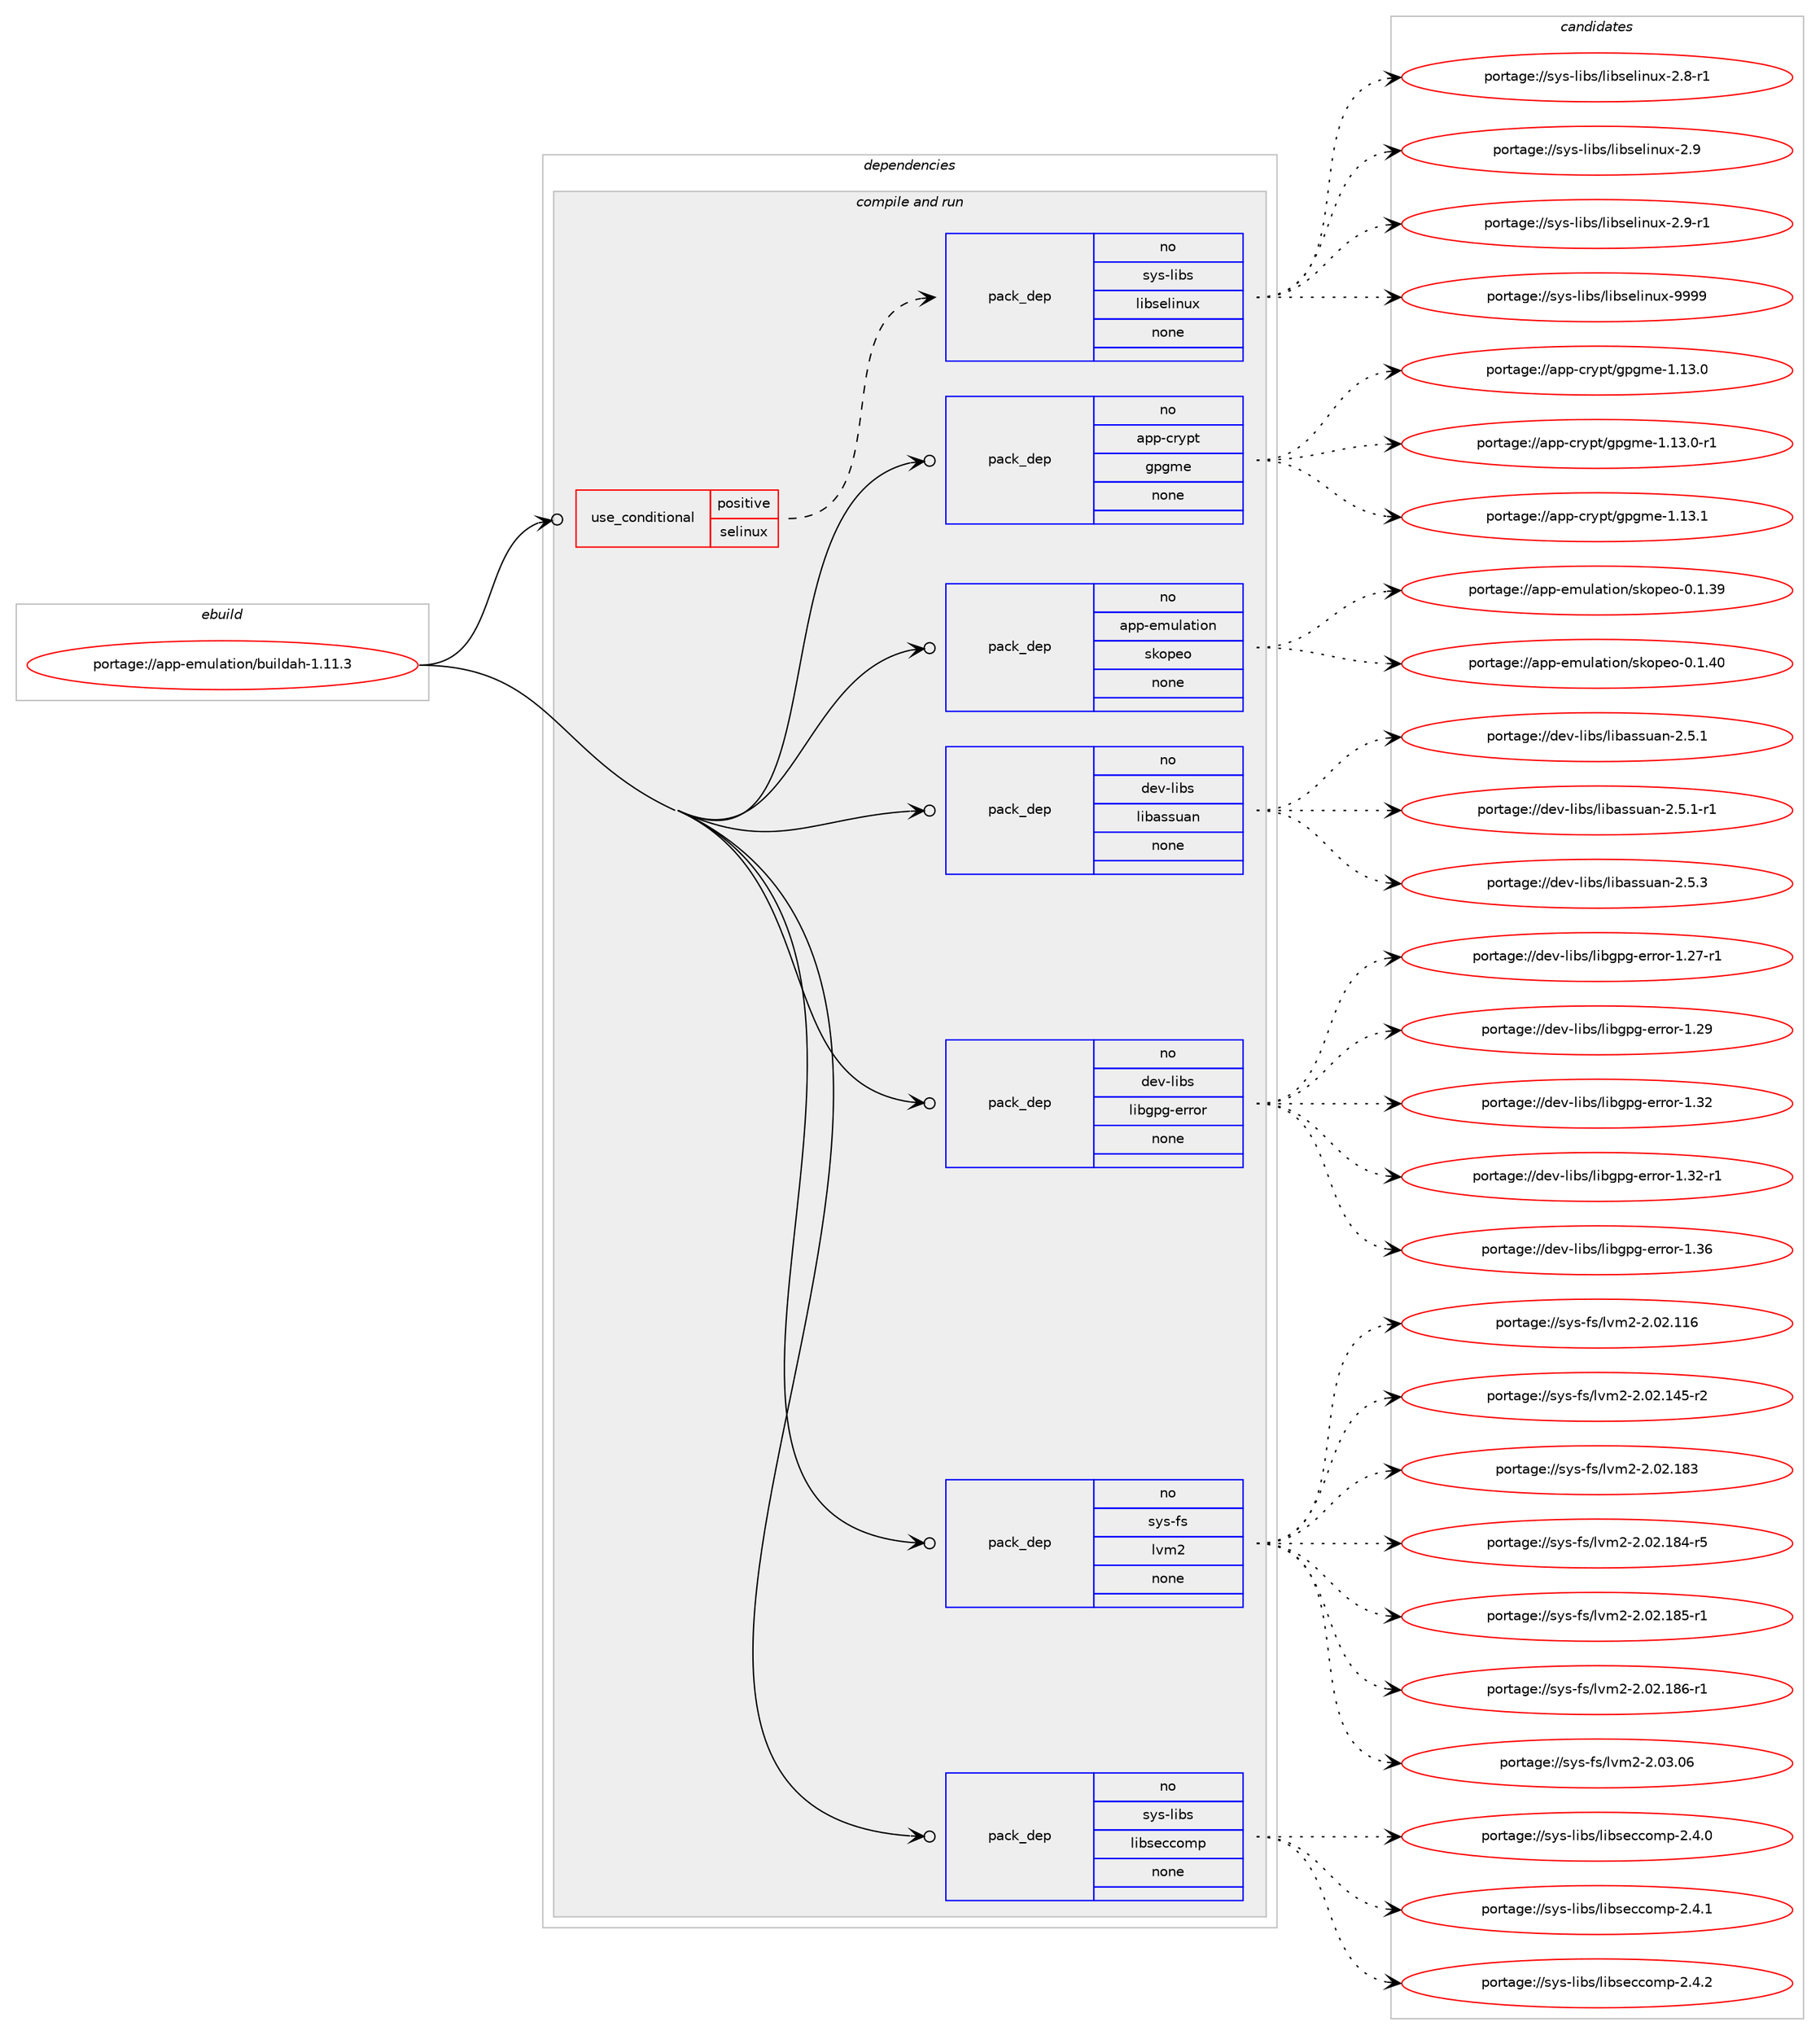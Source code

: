 digraph prolog {

# *************
# Graph options
# *************

newrank=true;
concentrate=true;
compound=true;
graph [rankdir=LR,fontname=Helvetica,fontsize=10,ranksep=1.5];#, ranksep=2.5, nodesep=0.2];
edge  [arrowhead=vee];
node  [fontname=Helvetica,fontsize=10];

# **********
# The ebuild
# **********

subgraph cluster_leftcol {
color=gray;
rank=same;
label=<<i>ebuild</i>>;
id [label="portage://app-emulation/buildah-1.11.3", color=red, width=4, href="../app-emulation/buildah-1.11.3.svg"];
}

# ****************
# The dependencies
# ****************

subgraph cluster_midcol {
color=gray;
label=<<i>dependencies</i>>;
subgraph cluster_compile {
fillcolor="#eeeeee";
style=filled;
label=<<i>compile</i>>;
}
subgraph cluster_compileandrun {
fillcolor="#eeeeee";
style=filled;
label=<<i>compile and run</i>>;
subgraph cond4570 {
dependency18932 [label=<<TABLE BORDER="0" CELLBORDER="1" CELLSPACING="0" CELLPADDING="4"><TR><TD ROWSPAN="3" CELLPADDING="10">use_conditional</TD></TR><TR><TD>positive</TD></TR><TR><TD>selinux</TD></TR></TABLE>>, shape=none, color=red];
subgraph pack14016 {
dependency18933 [label=<<TABLE BORDER="0" CELLBORDER="1" CELLSPACING="0" CELLPADDING="4" WIDTH="220"><TR><TD ROWSPAN="6" CELLPADDING="30">pack_dep</TD></TR><TR><TD WIDTH="110">no</TD></TR><TR><TD>sys-libs</TD></TR><TR><TD>libselinux</TD></TR><TR><TD>none</TD></TR><TR><TD></TD></TR></TABLE>>, shape=none, color=blue];
}
dependency18932:e -> dependency18933:w [weight=20,style="dashed",arrowhead="vee"];
}
id:e -> dependency18932:w [weight=20,style="solid",arrowhead="odotvee"];
subgraph pack14017 {
dependency18934 [label=<<TABLE BORDER="0" CELLBORDER="1" CELLSPACING="0" CELLPADDING="4" WIDTH="220"><TR><TD ROWSPAN="6" CELLPADDING="30">pack_dep</TD></TR><TR><TD WIDTH="110">no</TD></TR><TR><TD>app-crypt</TD></TR><TR><TD>gpgme</TD></TR><TR><TD>none</TD></TR><TR><TD></TD></TR></TABLE>>, shape=none, color=blue];
}
id:e -> dependency18934:w [weight=20,style="solid",arrowhead="odotvee"];
subgraph pack14018 {
dependency18935 [label=<<TABLE BORDER="0" CELLBORDER="1" CELLSPACING="0" CELLPADDING="4" WIDTH="220"><TR><TD ROWSPAN="6" CELLPADDING="30">pack_dep</TD></TR><TR><TD WIDTH="110">no</TD></TR><TR><TD>app-emulation</TD></TR><TR><TD>skopeo</TD></TR><TR><TD>none</TD></TR><TR><TD></TD></TR></TABLE>>, shape=none, color=blue];
}
id:e -> dependency18935:w [weight=20,style="solid",arrowhead="odotvee"];
subgraph pack14019 {
dependency18936 [label=<<TABLE BORDER="0" CELLBORDER="1" CELLSPACING="0" CELLPADDING="4" WIDTH="220"><TR><TD ROWSPAN="6" CELLPADDING="30">pack_dep</TD></TR><TR><TD WIDTH="110">no</TD></TR><TR><TD>dev-libs</TD></TR><TR><TD>libassuan</TD></TR><TR><TD>none</TD></TR><TR><TD></TD></TR></TABLE>>, shape=none, color=blue];
}
id:e -> dependency18936:w [weight=20,style="solid",arrowhead="odotvee"];
subgraph pack14020 {
dependency18937 [label=<<TABLE BORDER="0" CELLBORDER="1" CELLSPACING="0" CELLPADDING="4" WIDTH="220"><TR><TD ROWSPAN="6" CELLPADDING="30">pack_dep</TD></TR><TR><TD WIDTH="110">no</TD></TR><TR><TD>dev-libs</TD></TR><TR><TD>libgpg-error</TD></TR><TR><TD>none</TD></TR><TR><TD></TD></TR></TABLE>>, shape=none, color=blue];
}
id:e -> dependency18937:w [weight=20,style="solid",arrowhead="odotvee"];
subgraph pack14021 {
dependency18938 [label=<<TABLE BORDER="0" CELLBORDER="1" CELLSPACING="0" CELLPADDING="4" WIDTH="220"><TR><TD ROWSPAN="6" CELLPADDING="30">pack_dep</TD></TR><TR><TD WIDTH="110">no</TD></TR><TR><TD>sys-fs</TD></TR><TR><TD>lvm2</TD></TR><TR><TD>none</TD></TR><TR><TD></TD></TR></TABLE>>, shape=none, color=blue];
}
id:e -> dependency18938:w [weight=20,style="solid",arrowhead="odotvee"];
subgraph pack14022 {
dependency18939 [label=<<TABLE BORDER="0" CELLBORDER="1" CELLSPACING="0" CELLPADDING="4" WIDTH="220"><TR><TD ROWSPAN="6" CELLPADDING="30">pack_dep</TD></TR><TR><TD WIDTH="110">no</TD></TR><TR><TD>sys-libs</TD></TR><TR><TD>libseccomp</TD></TR><TR><TD>none</TD></TR><TR><TD></TD></TR></TABLE>>, shape=none, color=blue];
}
id:e -> dependency18939:w [weight=20,style="solid",arrowhead="odotvee"];
}
subgraph cluster_run {
fillcolor="#eeeeee";
style=filled;
label=<<i>run</i>>;
}
}

# **************
# The candidates
# **************

subgraph cluster_choices {
rank=same;
color=gray;
label=<<i>candidates</i>>;

subgraph choice14016 {
color=black;
nodesep=1;
choiceportage11512111545108105981154710810598115101108105110117120455046564511449 [label="portage://sys-libs/libselinux-2.8-r1", color=red, width=4,href="../sys-libs/libselinux-2.8-r1.svg"];
choiceportage1151211154510810598115471081059811510110810511011712045504657 [label="portage://sys-libs/libselinux-2.9", color=red, width=4,href="../sys-libs/libselinux-2.9.svg"];
choiceportage11512111545108105981154710810598115101108105110117120455046574511449 [label="portage://sys-libs/libselinux-2.9-r1", color=red, width=4,href="../sys-libs/libselinux-2.9-r1.svg"];
choiceportage115121115451081059811547108105981151011081051101171204557575757 [label="portage://sys-libs/libselinux-9999", color=red, width=4,href="../sys-libs/libselinux-9999.svg"];
dependency18933:e -> choiceportage11512111545108105981154710810598115101108105110117120455046564511449:w [style=dotted,weight="100"];
dependency18933:e -> choiceportage1151211154510810598115471081059811510110810511011712045504657:w [style=dotted,weight="100"];
dependency18933:e -> choiceportage11512111545108105981154710810598115101108105110117120455046574511449:w [style=dotted,weight="100"];
dependency18933:e -> choiceportage115121115451081059811547108105981151011081051101171204557575757:w [style=dotted,weight="100"];
}
subgraph choice14017 {
color=black;
nodesep=1;
choiceportage9711211245991141211121164710311210310910145494649514648 [label="portage://app-crypt/gpgme-1.13.0", color=red, width=4,href="../app-crypt/gpgme-1.13.0.svg"];
choiceportage97112112459911412111211647103112103109101454946495146484511449 [label="portage://app-crypt/gpgme-1.13.0-r1", color=red, width=4,href="../app-crypt/gpgme-1.13.0-r1.svg"];
choiceportage9711211245991141211121164710311210310910145494649514649 [label="portage://app-crypt/gpgme-1.13.1", color=red, width=4,href="../app-crypt/gpgme-1.13.1.svg"];
dependency18934:e -> choiceportage9711211245991141211121164710311210310910145494649514648:w [style=dotted,weight="100"];
dependency18934:e -> choiceportage97112112459911412111211647103112103109101454946495146484511449:w [style=dotted,weight="100"];
dependency18934:e -> choiceportage9711211245991141211121164710311210310910145494649514649:w [style=dotted,weight="100"];
}
subgraph choice14018 {
color=black;
nodesep=1;
choiceportage9711211245101109117108971161051111104711510711111210111145484649465157 [label="portage://app-emulation/skopeo-0.1.39", color=red, width=4,href="../app-emulation/skopeo-0.1.39.svg"];
choiceportage9711211245101109117108971161051111104711510711111210111145484649465248 [label="portage://app-emulation/skopeo-0.1.40", color=red, width=4,href="../app-emulation/skopeo-0.1.40.svg"];
dependency18935:e -> choiceportage9711211245101109117108971161051111104711510711111210111145484649465157:w [style=dotted,weight="100"];
dependency18935:e -> choiceportage9711211245101109117108971161051111104711510711111210111145484649465248:w [style=dotted,weight="100"];
}
subgraph choice14019 {
color=black;
nodesep=1;
choiceportage100101118451081059811547108105989711511511797110455046534649 [label="portage://dev-libs/libassuan-2.5.1", color=red, width=4,href="../dev-libs/libassuan-2.5.1.svg"];
choiceportage1001011184510810598115471081059897115115117971104550465346494511449 [label="portage://dev-libs/libassuan-2.5.1-r1", color=red, width=4,href="../dev-libs/libassuan-2.5.1-r1.svg"];
choiceportage100101118451081059811547108105989711511511797110455046534651 [label="portage://dev-libs/libassuan-2.5.3", color=red, width=4,href="../dev-libs/libassuan-2.5.3.svg"];
dependency18936:e -> choiceportage100101118451081059811547108105989711511511797110455046534649:w [style=dotted,weight="100"];
dependency18936:e -> choiceportage1001011184510810598115471081059897115115117971104550465346494511449:w [style=dotted,weight="100"];
dependency18936:e -> choiceportage100101118451081059811547108105989711511511797110455046534651:w [style=dotted,weight="100"];
}
subgraph choice14020 {
color=black;
nodesep=1;
choiceportage100101118451081059811547108105981031121034510111411411111445494650554511449 [label="portage://dev-libs/libgpg-error-1.27-r1", color=red, width=4,href="../dev-libs/libgpg-error-1.27-r1.svg"];
choiceportage10010111845108105981154710810598103112103451011141141111144549465057 [label="portage://dev-libs/libgpg-error-1.29", color=red, width=4,href="../dev-libs/libgpg-error-1.29.svg"];
choiceportage10010111845108105981154710810598103112103451011141141111144549465150 [label="portage://dev-libs/libgpg-error-1.32", color=red, width=4,href="../dev-libs/libgpg-error-1.32.svg"];
choiceportage100101118451081059811547108105981031121034510111411411111445494651504511449 [label="portage://dev-libs/libgpg-error-1.32-r1", color=red, width=4,href="../dev-libs/libgpg-error-1.32-r1.svg"];
choiceportage10010111845108105981154710810598103112103451011141141111144549465154 [label="portage://dev-libs/libgpg-error-1.36", color=red, width=4,href="../dev-libs/libgpg-error-1.36.svg"];
dependency18937:e -> choiceportage100101118451081059811547108105981031121034510111411411111445494650554511449:w [style=dotted,weight="100"];
dependency18937:e -> choiceportage10010111845108105981154710810598103112103451011141141111144549465057:w [style=dotted,weight="100"];
dependency18937:e -> choiceportage10010111845108105981154710810598103112103451011141141111144549465150:w [style=dotted,weight="100"];
dependency18937:e -> choiceportage100101118451081059811547108105981031121034510111411411111445494651504511449:w [style=dotted,weight="100"];
dependency18937:e -> choiceportage10010111845108105981154710810598103112103451011141141111144549465154:w [style=dotted,weight="100"];
}
subgraph choice14021 {
color=black;
nodesep=1;
choiceportage115121115451021154710811810950455046485046494954 [label="portage://sys-fs/lvm2-2.02.116", color=red, width=4,href="../sys-fs/lvm2-2.02.116.svg"];
choiceportage1151211154510211547108118109504550464850464952534511450 [label="portage://sys-fs/lvm2-2.02.145-r2", color=red, width=4,href="../sys-fs/lvm2-2.02.145-r2.svg"];
choiceportage115121115451021154710811810950455046485046495651 [label="portage://sys-fs/lvm2-2.02.183", color=red, width=4,href="../sys-fs/lvm2-2.02.183.svg"];
choiceportage1151211154510211547108118109504550464850464956524511453 [label="portage://sys-fs/lvm2-2.02.184-r5", color=red, width=4,href="../sys-fs/lvm2-2.02.184-r5.svg"];
choiceportage1151211154510211547108118109504550464850464956534511449 [label="portage://sys-fs/lvm2-2.02.185-r1", color=red, width=4,href="../sys-fs/lvm2-2.02.185-r1.svg"];
choiceportage1151211154510211547108118109504550464850464956544511449 [label="portage://sys-fs/lvm2-2.02.186-r1", color=red, width=4,href="../sys-fs/lvm2-2.02.186-r1.svg"];
choiceportage1151211154510211547108118109504550464851464854 [label="portage://sys-fs/lvm2-2.03.06", color=red, width=4,href="../sys-fs/lvm2-2.03.06.svg"];
dependency18938:e -> choiceportage115121115451021154710811810950455046485046494954:w [style=dotted,weight="100"];
dependency18938:e -> choiceportage1151211154510211547108118109504550464850464952534511450:w [style=dotted,weight="100"];
dependency18938:e -> choiceportage115121115451021154710811810950455046485046495651:w [style=dotted,weight="100"];
dependency18938:e -> choiceportage1151211154510211547108118109504550464850464956524511453:w [style=dotted,weight="100"];
dependency18938:e -> choiceportage1151211154510211547108118109504550464850464956534511449:w [style=dotted,weight="100"];
dependency18938:e -> choiceportage1151211154510211547108118109504550464850464956544511449:w [style=dotted,weight="100"];
dependency18938:e -> choiceportage1151211154510211547108118109504550464851464854:w [style=dotted,weight="100"];
}
subgraph choice14022 {
color=black;
nodesep=1;
choiceportage115121115451081059811547108105981151019999111109112455046524648 [label="portage://sys-libs/libseccomp-2.4.0", color=red, width=4,href="../sys-libs/libseccomp-2.4.0.svg"];
choiceportage115121115451081059811547108105981151019999111109112455046524649 [label="portage://sys-libs/libseccomp-2.4.1", color=red, width=4,href="../sys-libs/libseccomp-2.4.1.svg"];
choiceportage115121115451081059811547108105981151019999111109112455046524650 [label="portage://sys-libs/libseccomp-2.4.2", color=red, width=4,href="../sys-libs/libseccomp-2.4.2.svg"];
dependency18939:e -> choiceportage115121115451081059811547108105981151019999111109112455046524648:w [style=dotted,weight="100"];
dependency18939:e -> choiceportage115121115451081059811547108105981151019999111109112455046524649:w [style=dotted,weight="100"];
dependency18939:e -> choiceportage115121115451081059811547108105981151019999111109112455046524650:w [style=dotted,weight="100"];
}
}

}
